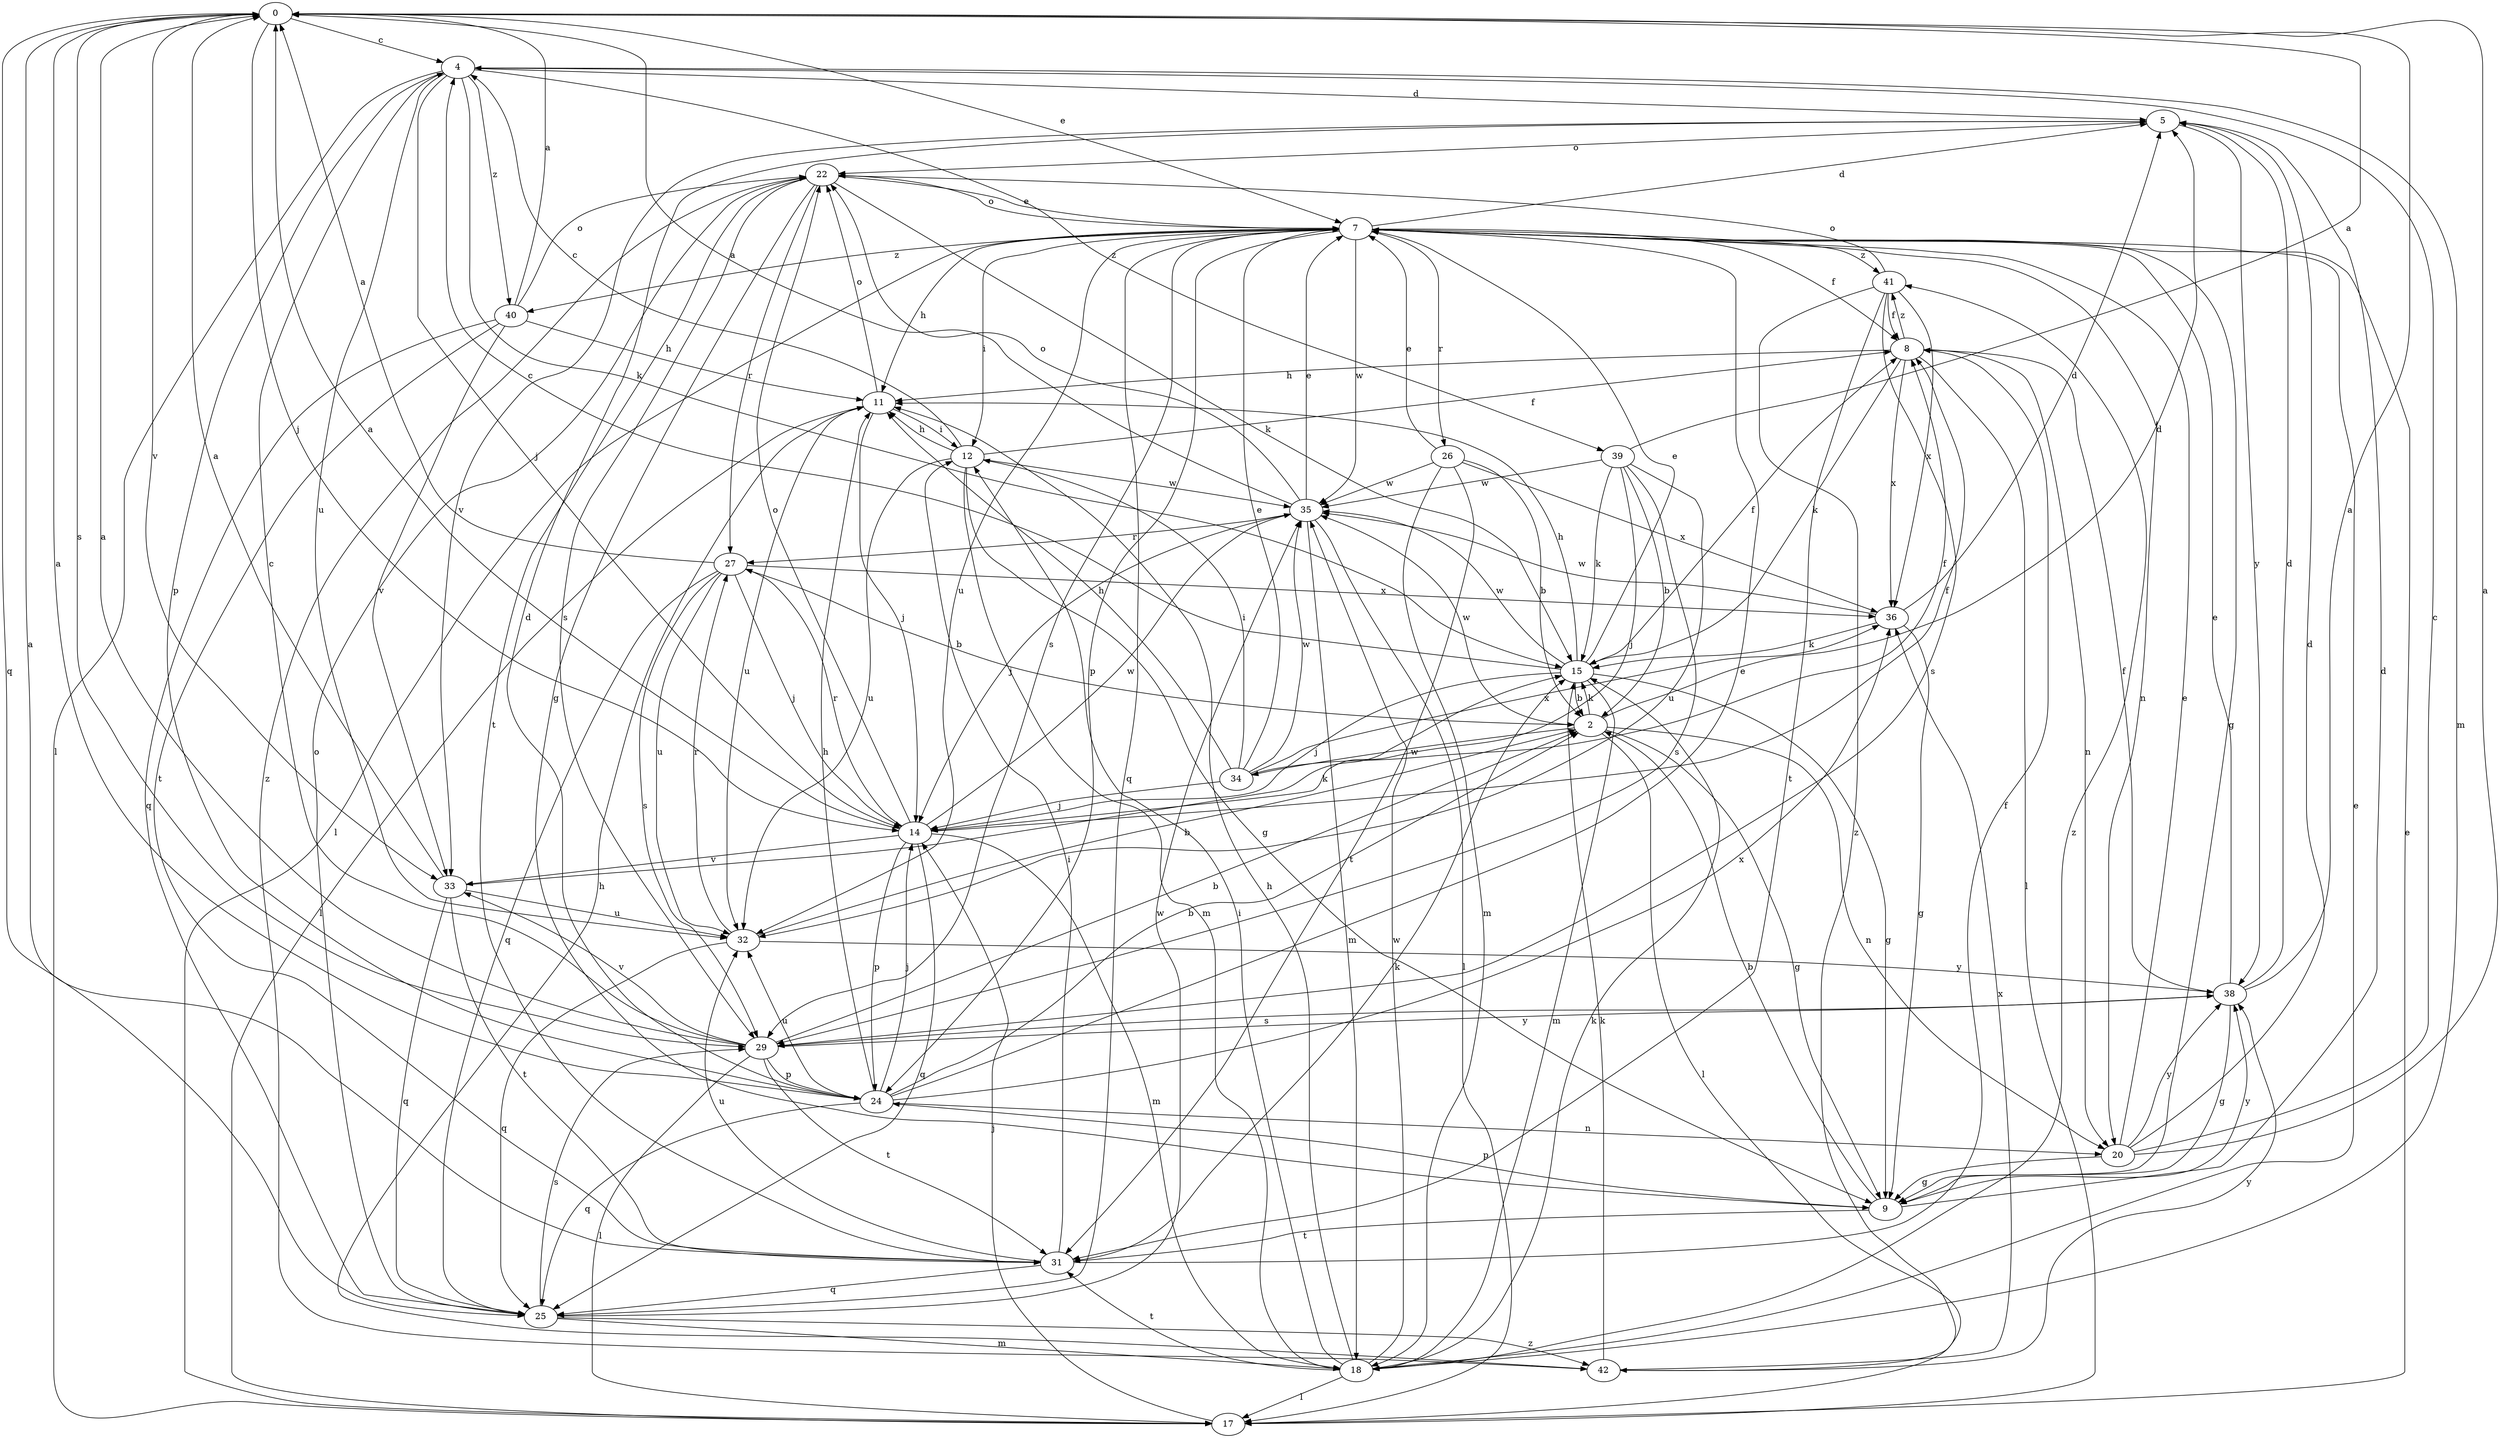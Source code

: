 strict digraph  {
0;
2;
4;
5;
7;
8;
9;
11;
12;
14;
15;
17;
18;
20;
22;
24;
25;
26;
27;
29;
31;
32;
33;
34;
35;
36;
38;
39;
40;
41;
42;
0 -> 4  [label=c];
0 -> 7  [label=e];
0 -> 14  [label=j];
0 -> 25  [label=q];
0 -> 29  [label=s];
0 -> 33  [label=v];
2 -> 5  [label=d];
2 -> 9  [label=g];
2 -> 15  [label=k];
2 -> 17  [label=l];
2 -> 20  [label=n];
2 -> 34  [label=w];
2 -> 35  [label=w];
4 -> 5  [label=d];
4 -> 14  [label=j];
4 -> 15  [label=k];
4 -> 17  [label=l];
4 -> 18  [label=m];
4 -> 24  [label=p];
4 -> 32  [label=u];
4 -> 39  [label=z];
4 -> 40  [label=z];
5 -> 22  [label=o];
5 -> 33  [label=v];
5 -> 38  [label=y];
7 -> 5  [label=d];
7 -> 8  [label=f];
7 -> 9  [label=g];
7 -> 11  [label=h];
7 -> 12  [label=i];
7 -> 17  [label=l];
7 -> 20  [label=n];
7 -> 22  [label=o];
7 -> 24  [label=p];
7 -> 25  [label=q];
7 -> 26  [label=r];
7 -> 29  [label=s];
7 -> 32  [label=u];
7 -> 35  [label=w];
7 -> 40  [label=z];
7 -> 41  [label=z];
8 -> 11  [label=h];
8 -> 15  [label=k];
8 -> 17  [label=l];
8 -> 20  [label=n];
8 -> 36  [label=x];
8 -> 41  [label=z];
9 -> 2  [label=b];
9 -> 5  [label=d];
9 -> 24  [label=p];
9 -> 31  [label=t];
9 -> 38  [label=y];
11 -> 12  [label=i];
11 -> 14  [label=j];
11 -> 17  [label=l];
11 -> 22  [label=o];
11 -> 32  [label=u];
12 -> 4  [label=c];
12 -> 8  [label=f];
12 -> 9  [label=g];
12 -> 11  [label=h];
12 -> 18  [label=m];
12 -> 32  [label=u];
12 -> 35  [label=w];
14 -> 0  [label=a];
14 -> 8  [label=f];
14 -> 18  [label=m];
14 -> 22  [label=o];
14 -> 24  [label=p];
14 -> 25  [label=q];
14 -> 27  [label=r];
14 -> 33  [label=v];
14 -> 35  [label=w];
15 -> 2  [label=b];
15 -> 4  [label=c];
15 -> 7  [label=e];
15 -> 8  [label=f];
15 -> 9  [label=g];
15 -> 11  [label=h];
15 -> 14  [label=j];
15 -> 18  [label=m];
15 -> 35  [label=w];
17 -> 7  [label=e];
17 -> 14  [label=j];
18 -> 7  [label=e];
18 -> 11  [label=h];
18 -> 12  [label=i];
18 -> 15  [label=k];
18 -> 17  [label=l];
18 -> 31  [label=t];
18 -> 35  [label=w];
18 -> 41  [label=z];
20 -> 0  [label=a];
20 -> 4  [label=c];
20 -> 5  [label=d];
20 -> 7  [label=e];
20 -> 9  [label=g];
20 -> 38  [label=y];
22 -> 7  [label=e];
22 -> 9  [label=g];
22 -> 15  [label=k];
22 -> 27  [label=r];
22 -> 29  [label=s];
22 -> 31  [label=t];
22 -> 42  [label=z];
24 -> 0  [label=a];
24 -> 2  [label=b];
24 -> 5  [label=d];
24 -> 7  [label=e];
24 -> 11  [label=h];
24 -> 14  [label=j];
24 -> 20  [label=n];
24 -> 25  [label=q];
24 -> 32  [label=u];
24 -> 36  [label=x];
25 -> 18  [label=m];
25 -> 22  [label=o];
25 -> 29  [label=s];
25 -> 35  [label=w];
25 -> 42  [label=z];
26 -> 2  [label=b];
26 -> 7  [label=e];
26 -> 18  [label=m];
26 -> 31  [label=t];
26 -> 35  [label=w];
26 -> 36  [label=x];
27 -> 0  [label=a];
27 -> 2  [label=b];
27 -> 14  [label=j];
27 -> 25  [label=q];
27 -> 29  [label=s];
27 -> 32  [label=u];
27 -> 36  [label=x];
29 -> 0  [label=a];
29 -> 2  [label=b];
29 -> 4  [label=c];
29 -> 17  [label=l];
29 -> 24  [label=p];
29 -> 31  [label=t];
29 -> 33  [label=v];
29 -> 38  [label=y];
31 -> 0  [label=a];
31 -> 8  [label=f];
31 -> 12  [label=i];
31 -> 15  [label=k];
31 -> 25  [label=q];
31 -> 32  [label=u];
32 -> 2  [label=b];
32 -> 25  [label=q];
32 -> 27  [label=r];
32 -> 38  [label=y];
33 -> 0  [label=a];
33 -> 15  [label=k];
33 -> 25  [label=q];
33 -> 31  [label=t];
33 -> 32  [label=u];
34 -> 7  [label=e];
34 -> 8  [label=f];
34 -> 11  [label=h];
34 -> 12  [label=i];
34 -> 14  [label=j];
34 -> 35  [label=w];
34 -> 36  [label=x];
35 -> 0  [label=a];
35 -> 7  [label=e];
35 -> 14  [label=j];
35 -> 17  [label=l];
35 -> 18  [label=m];
35 -> 22  [label=o];
35 -> 27  [label=r];
36 -> 5  [label=d];
36 -> 9  [label=g];
36 -> 15  [label=k];
36 -> 35  [label=w];
38 -> 0  [label=a];
38 -> 5  [label=d];
38 -> 7  [label=e];
38 -> 8  [label=f];
38 -> 9  [label=g];
38 -> 29  [label=s];
39 -> 0  [label=a];
39 -> 2  [label=b];
39 -> 14  [label=j];
39 -> 15  [label=k];
39 -> 29  [label=s];
39 -> 32  [label=u];
39 -> 35  [label=w];
40 -> 0  [label=a];
40 -> 11  [label=h];
40 -> 22  [label=o];
40 -> 25  [label=q];
40 -> 31  [label=t];
40 -> 33  [label=v];
41 -> 8  [label=f];
41 -> 22  [label=o];
41 -> 29  [label=s];
41 -> 31  [label=t];
41 -> 36  [label=x];
41 -> 42  [label=z];
42 -> 11  [label=h];
42 -> 15  [label=k];
42 -> 36  [label=x];
42 -> 38  [label=y];
}

